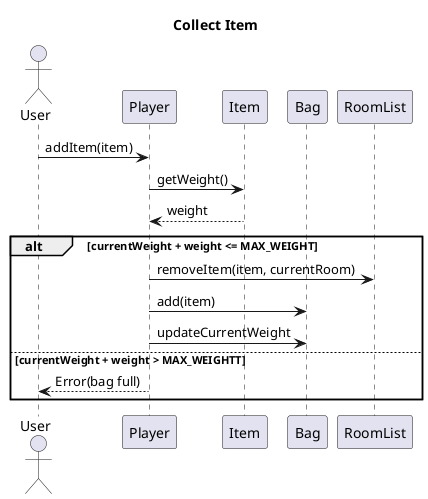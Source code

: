 @startuml

title Collect Item

actor User
participant Player
participant Item
participant Bag
participant RoomList


User -> Player : addItem(item)
Player -> Item : getWeight()
return weight
alt currentWeight + weight <= MAX_WEIGHT
    Player -> RoomList : removeItem(item, currentRoom)
    Player -> Bag : add(item)
    Player -> Bag : updateCurrentWeight
else currentWeight + weight > MAX_WEIGHTT
    Player --> User : Error(bag full)
end

@enduml